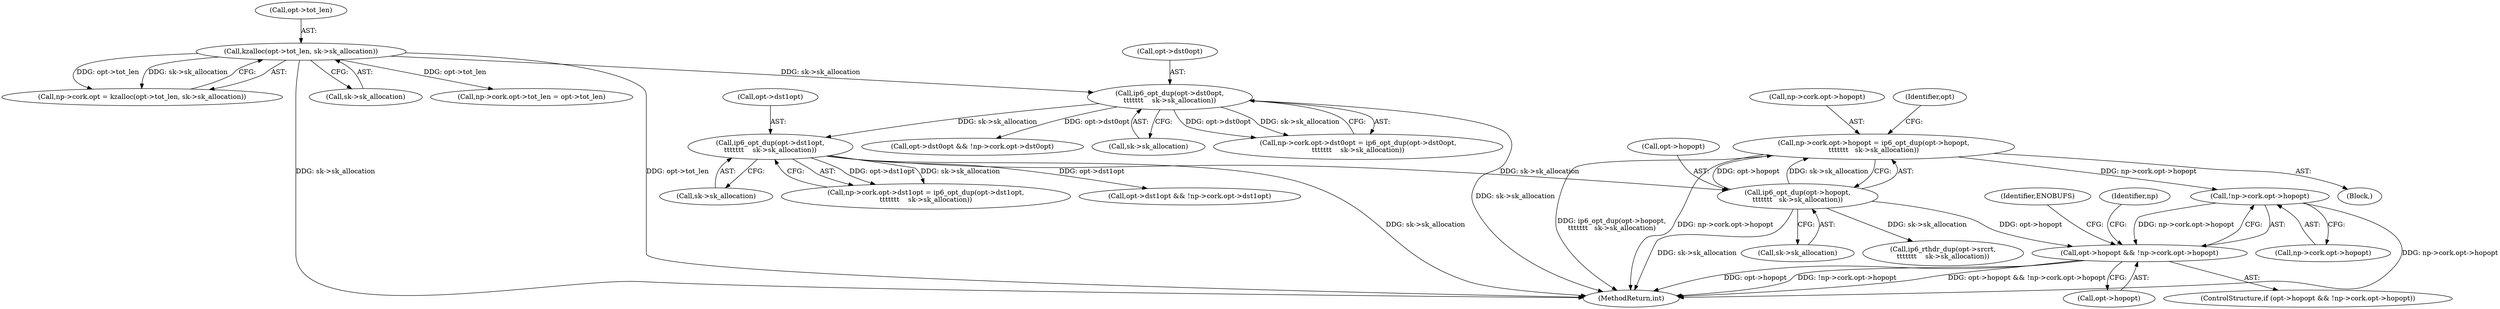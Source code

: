 digraph "0_linux_2811ebac2521ceac84f2bdae402455baa6a7fb47@pointer" {
"1000335" [label="(Call,!np->cork.opt->hopopt)"];
"1000315" [label="(Call,np->cork.opt->hopopt = ip6_opt_dup(opt->hopopt,\n\t\t\t\t\t\t\t   sk->sk_allocation))"];
"1000323" [label="(Call,ip6_opt_dup(opt->hopopt,\n\t\t\t\t\t\t\t   sk->sk_allocation))"];
"1000292" [label="(Call,ip6_opt_dup(opt->dst1opt,\n\t\t\t\t\t\t\t    sk->sk_allocation))"];
"1000261" [label="(Call,ip6_opt_dup(opt->dst0opt,\n\t\t\t\t\t\t\t    sk->sk_allocation))"];
"1000201" [label="(Call,kzalloc(opt->tot_len, sk->sk_allocation))"];
"1000331" [label="(Call,opt->hopopt && !np->cork.opt->hopopt)"];
"1000330" [label="(ControlStructure,if (opt->hopopt && !np->cork.opt->hopopt))"];
"1000336" [label="(Call,np->cork.opt->hopopt)"];
"1000265" [label="(Call,sk->sk_allocation)"];
"1000220" [label="(Call,np->cork.opt->tot_len = opt->tot_len)"];
"1000184" [label="(Block,)"];
"1000324" [label="(Call,opt->hopopt)"];
"1001341" [label="(MethodReturn,int)"];
"1000195" [label="(Call,np->cork.opt = kzalloc(opt->tot_len, sk->sk_allocation))"];
"1000296" [label="(Call,sk->sk_allocation)"];
"1000253" [label="(Call,np->cork.opt->dst0opt = ip6_opt_dup(opt->dst0opt,\n\t\t\t\t\t\t\t    sk->sk_allocation))"];
"1000333" [label="(Identifier,opt)"];
"1000354" [label="(Call,ip6_rthdr_dup(opt->srcrt,\n\t\t\t\t\t\t\t    sk->sk_allocation))"];
"1000335" [label="(Call,!np->cork.opt->hopopt)"];
"1000292" [label="(Call,ip6_opt_dup(opt->dst1opt,\n\t\t\t\t\t\t\t    sk->sk_allocation))"];
"1000261" [label="(Call,ip6_opt_dup(opt->dst0opt,\n\t\t\t\t\t\t\t    sk->sk_allocation))"];
"1000269" [label="(Call,opt->dst0opt && !np->cork.opt->dst0opt)"];
"1000315" [label="(Call,np->cork.opt->hopopt = ip6_opt_dup(opt->hopopt,\n\t\t\t\t\t\t\t   sk->sk_allocation))"];
"1000327" [label="(Call,sk->sk_allocation)"];
"1000205" [label="(Call,sk->sk_allocation)"];
"1000345" [label="(Identifier,ENOBUFS)"];
"1000201" [label="(Call,kzalloc(opt->tot_len, sk->sk_allocation))"];
"1000332" [label="(Call,opt->hopopt)"];
"1000323" [label="(Call,ip6_opt_dup(opt->hopopt,\n\t\t\t\t\t\t\t   sk->sk_allocation))"];
"1000284" [label="(Call,np->cork.opt->dst1opt = ip6_opt_dup(opt->dst1opt,\n\t\t\t\t\t\t\t    sk->sk_allocation))"];
"1000331" [label="(Call,opt->hopopt && !np->cork.opt->hopopt)"];
"1000300" [label="(Call,opt->dst1opt && !np->cork.opt->dst1opt)"];
"1000293" [label="(Call,opt->dst1opt)"];
"1000350" [label="(Identifier,np)"];
"1000202" [label="(Call,opt->tot_len)"];
"1000316" [label="(Call,np->cork.opt->hopopt)"];
"1000262" [label="(Call,opt->dst0opt)"];
"1000335" -> "1000331"  [label="AST: "];
"1000335" -> "1000336"  [label="CFG: "];
"1000336" -> "1000335"  [label="AST: "];
"1000331" -> "1000335"  [label="CFG: "];
"1000335" -> "1001341"  [label="DDG: np->cork.opt->hopopt"];
"1000335" -> "1000331"  [label="DDG: np->cork.opt->hopopt"];
"1000315" -> "1000335"  [label="DDG: np->cork.opt->hopopt"];
"1000315" -> "1000184"  [label="AST: "];
"1000315" -> "1000323"  [label="CFG: "];
"1000316" -> "1000315"  [label="AST: "];
"1000323" -> "1000315"  [label="AST: "];
"1000333" -> "1000315"  [label="CFG: "];
"1000315" -> "1001341"  [label="DDG: np->cork.opt->hopopt"];
"1000315" -> "1001341"  [label="DDG: ip6_opt_dup(opt->hopopt,\n\t\t\t\t\t\t\t   sk->sk_allocation)"];
"1000323" -> "1000315"  [label="DDG: opt->hopopt"];
"1000323" -> "1000315"  [label="DDG: sk->sk_allocation"];
"1000323" -> "1000327"  [label="CFG: "];
"1000324" -> "1000323"  [label="AST: "];
"1000327" -> "1000323"  [label="AST: "];
"1000323" -> "1001341"  [label="DDG: sk->sk_allocation"];
"1000292" -> "1000323"  [label="DDG: sk->sk_allocation"];
"1000323" -> "1000331"  [label="DDG: opt->hopopt"];
"1000323" -> "1000354"  [label="DDG: sk->sk_allocation"];
"1000292" -> "1000284"  [label="AST: "];
"1000292" -> "1000296"  [label="CFG: "];
"1000293" -> "1000292"  [label="AST: "];
"1000296" -> "1000292"  [label="AST: "];
"1000284" -> "1000292"  [label="CFG: "];
"1000292" -> "1001341"  [label="DDG: sk->sk_allocation"];
"1000292" -> "1000284"  [label="DDG: opt->dst1opt"];
"1000292" -> "1000284"  [label="DDG: sk->sk_allocation"];
"1000261" -> "1000292"  [label="DDG: sk->sk_allocation"];
"1000292" -> "1000300"  [label="DDG: opt->dst1opt"];
"1000261" -> "1000253"  [label="AST: "];
"1000261" -> "1000265"  [label="CFG: "];
"1000262" -> "1000261"  [label="AST: "];
"1000265" -> "1000261"  [label="AST: "];
"1000253" -> "1000261"  [label="CFG: "];
"1000261" -> "1001341"  [label="DDG: sk->sk_allocation"];
"1000261" -> "1000253"  [label="DDG: opt->dst0opt"];
"1000261" -> "1000253"  [label="DDG: sk->sk_allocation"];
"1000201" -> "1000261"  [label="DDG: sk->sk_allocation"];
"1000261" -> "1000269"  [label="DDG: opt->dst0opt"];
"1000201" -> "1000195"  [label="AST: "];
"1000201" -> "1000205"  [label="CFG: "];
"1000202" -> "1000201"  [label="AST: "];
"1000205" -> "1000201"  [label="AST: "];
"1000195" -> "1000201"  [label="CFG: "];
"1000201" -> "1001341"  [label="DDG: sk->sk_allocation"];
"1000201" -> "1001341"  [label="DDG: opt->tot_len"];
"1000201" -> "1000195"  [label="DDG: opt->tot_len"];
"1000201" -> "1000195"  [label="DDG: sk->sk_allocation"];
"1000201" -> "1000220"  [label="DDG: opt->tot_len"];
"1000331" -> "1000330"  [label="AST: "];
"1000331" -> "1000332"  [label="CFG: "];
"1000332" -> "1000331"  [label="AST: "];
"1000345" -> "1000331"  [label="CFG: "];
"1000350" -> "1000331"  [label="CFG: "];
"1000331" -> "1001341"  [label="DDG: opt->hopopt && !np->cork.opt->hopopt"];
"1000331" -> "1001341"  [label="DDG: opt->hopopt"];
"1000331" -> "1001341"  [label="DDG: !np->cork.opt->hopopt"];
}
